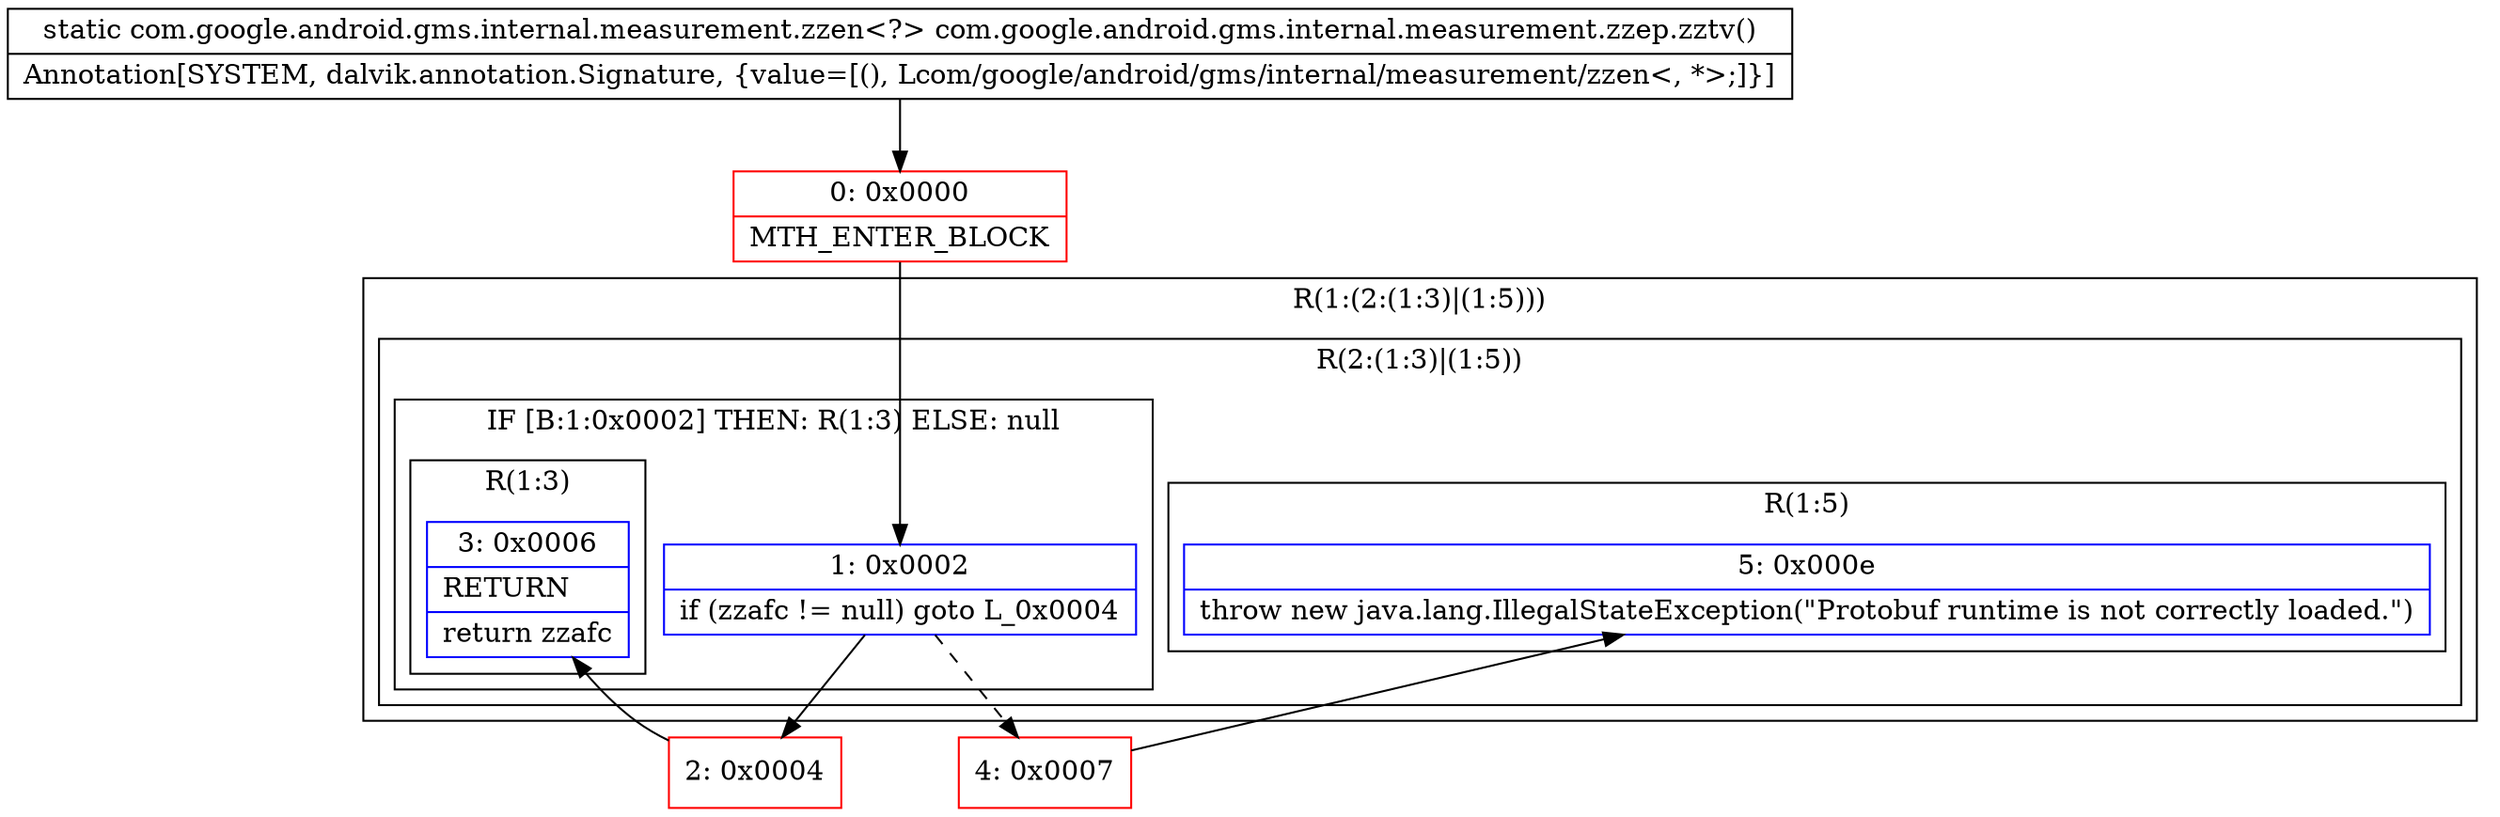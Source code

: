 digraph "CFG forcom.google.android.gms.internal.measurement.zzep.zztv()Lcom\/google\/android\/gms\/internal\/measurement\/zzen;" {
subgraph cluster_Region_617590372 {
label = "R(1:(2:(1:3)|(1:5)))";
node [shape=record,color=blue];
subgraph cluster_Region_1932717365 {
label = "R(2:(1:3)|(1:5))";
node [shape=record,color=blue];
subgraph cluster_IfRegion_1296562443 {
label = "IF [B:1:0x0002] THEN: R(1:3) ELSE: null";
node [shape=record,color=blue];
Node_1 [shape=record,label="{1\:\ 0x0002|if (zzafc != null) goto L_0x0004\l}"];
subgraph cluster_Region_1953366838 {
label = "R(1:3)";
node [shape=record,color=blue];
Node_3 [shape=record,label="{3\:\ 0x0006|RETURN\l|return zzafc\l}"];
}
}
subgraph cluster_Region_755711825 {
label = "R(1:5)";
node [shape=record,color=blue];
Node_5 [shape=record,label="{5\:\ 0x000e|throw new java.lang.IllegalStateException(\"Protobuf runtime is not correctly loaded.\")\l}"];
}
}
}
Node_0 [shape=record,color=red,label="{0\:\ 0x0000|MTH_ENTER_BLOCK\l}"];
Node_2 [shape=record,color=red,label="{2\:\ 0x0004}"];
Node_4 [shape=record,color=red,label="{4\:\ 0x0007}"];
MethodNode[shape=record,label="{static com.google.android.gms.internal.measurement.zzen\<?\> com.google.android.gms.internal.measurement.zzep.zztv()  | Annotation[SYSTEM, dalvik.annotation.Signature, \{value=[(), Lcom\/google\/android\/gms\/internal\/measurement\/zzen\<, *\>;]\}]\l}"];
MethodNode -> Node_0;
Node_1 -> Node_2;
Node_1 -> Node_4[style=dashed];
Node_0 -> Node_1;
Node_2 -> Node_3;
Node_4 -> Node_5;
}

